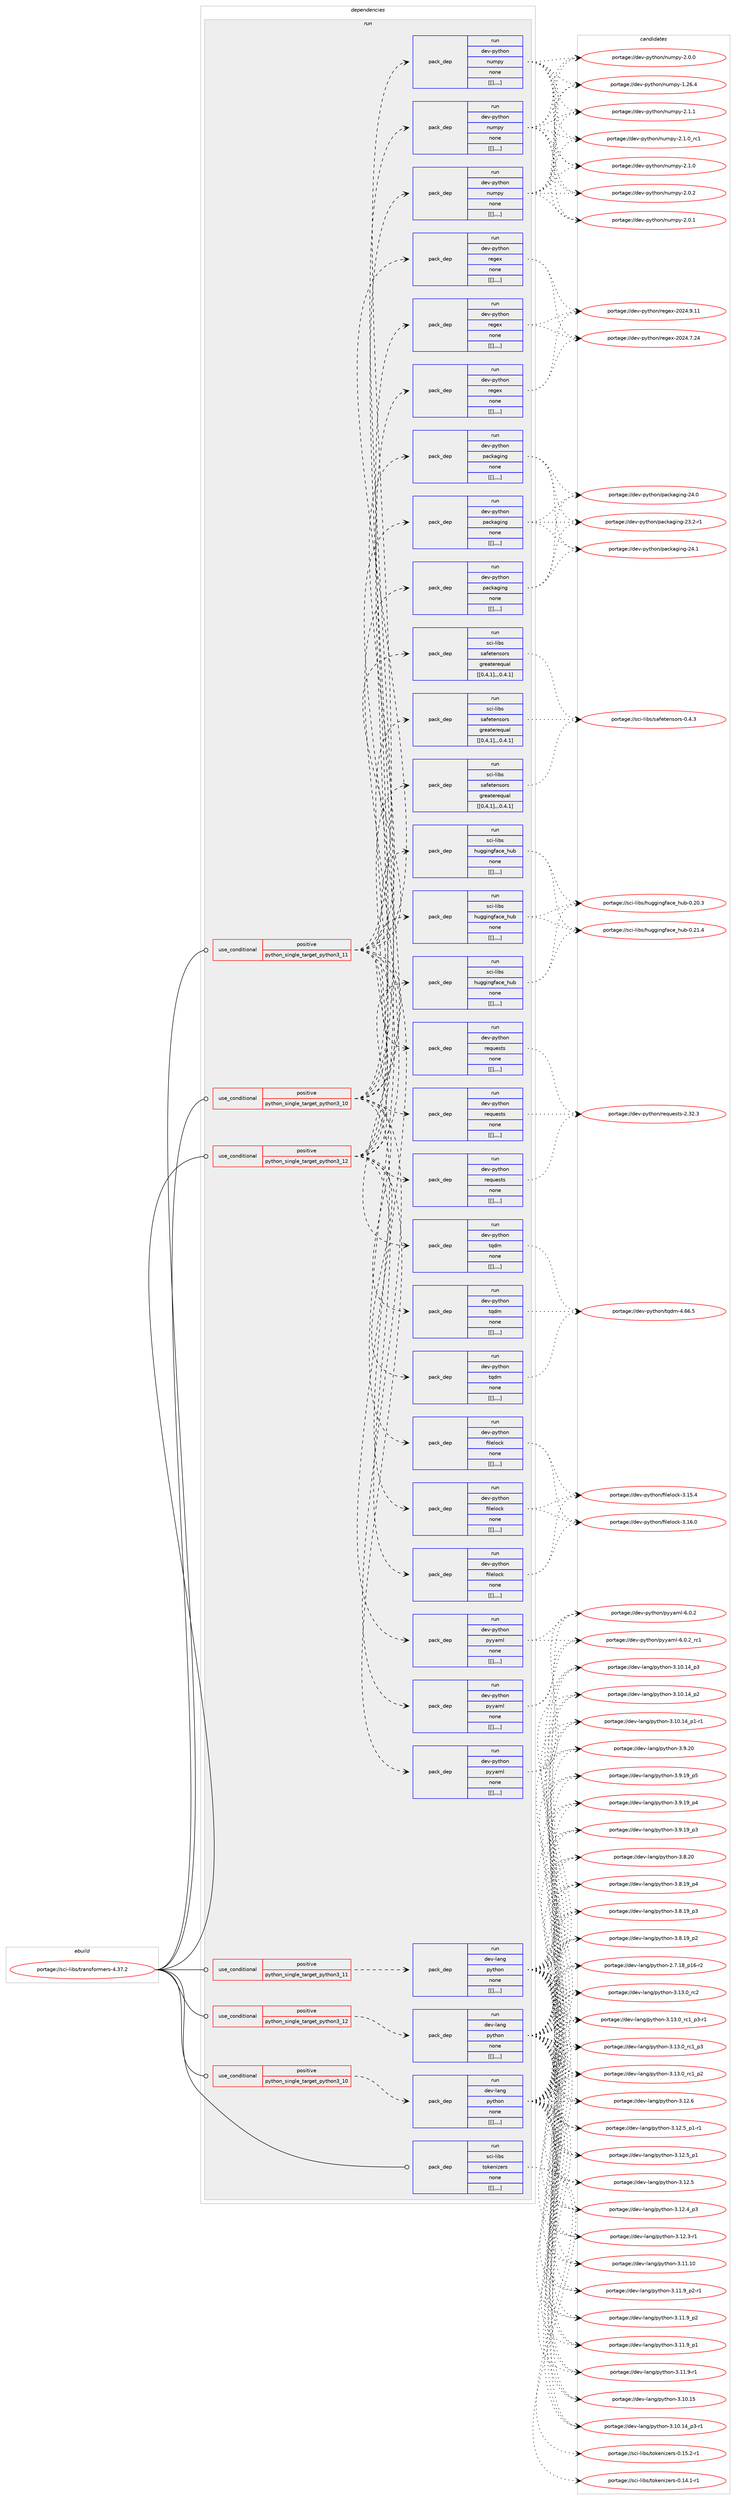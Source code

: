 digraph prolog {

# *************
# Graph options
# *************

newrank=true;
concentrate=true;
compound=true;
graph [rankdir=LR,fontname=Helvetica,fontsize=10,ranksep=1.5];#, ranksep=2.5, nodesep=0.2];
edge  [arrowhead=vee];
node  [fontname=Helvetica,fontsize=10];

# **********
# The ebuild
# **********

subgraph cluster_leftcol {
color=gray;
label=<<i>ebuild</i>>;
id [label="portage://sci-libs/transformers-4.37.2", color=red, width=4, href="../sci-libs/transformers-4.37.2.svg"];
}

# ****************
# The dependencies
# ****************

subgraph cluster_midcol {
color=gray;
label=<<i>dependencies</i>>;
subgraph cluster_compile {
fillcolor="#eeeeee";
style=filled;
label=<<i>compile</i>>;
}
subgraph cluster_compileandrun {
fillcolor="#eeeeee";
style=filled;
label=<<i>compile and run</i>>;
}
subgraph cluster_run {
fillcolor="#eeeeee";
style=filled;
label=<<i>run</i>>;
subgraph cond111551 {
dependency422163 [label=<<TABLE BORDER="0" CELLBORDER="1" CELLSPACING="0" CELLPADDING="4"><TR><TD ROWSPAN="3" CELLPADDING="10">use_conditional</TD></TR><TR><TD>positive</TD></TR><TR><TD>python_single_target_python3_10</TD></TR></TABLE>>, shape=none, color=red];
subgraph pack307604 {
dependency422164 [label=<<TABLE BORDER="0" CELLBORDER="1" CELLSPACING="0" CELLPADDING="4" WIDTH="220"><TR><TD ROWSPAN="6" CELLPADDING="30">pack_dep</TD></TR><TR><TD WIDTH="110">run</TD></TR><TR><TD>dev-lang</TD></TR><TR><TD>python</TD></TR><TR><TD>none</TD></TR><TR><TD>[[],,,,]</TD></TR></TABLE>>, shape=none, color=blue];
}
dependency422163:e -> dependency422164:w [weight=20,style="dashed",arrowhead="vee"];
}
id:e -> dependency422163:w [weight=20,style="solid",arrowhead="odot"];
subgraph cond111552 {
dependency422165 [label=<<TABLE BORDER="0" CELLBORDER="1" CELLSPACING="0" CELLPADDING="4"><TR><TD ROWSPAN="3" CELLPADDING="10">use_conditional</TD></TR><TR><TD>positive</TD></TR><TR><TD>python_single_target_python3_10</TD></TR></TABLE>>, shape=none, color=red];
subgraph pack307605 {
dependency422166 [label=<<TABLE BORDER="0" CELLBORDER="1" CELLSPACING="0" CELLPADDING="4" WIDTH="220"><TR><TD ROWSPAN="6" CELLPADDING="30">pack_dep</TD></TR><TR><TD WIDTH="110">run</TD></TR><TR><TD>dev-python</TD></TR><TR><TD>filelock</TD></TR><TR><TD>none</TD></TR><TR><TD>[[],,,,]</TD></TR></TABLE>>, shape=none, color=blue];
}
dependency422165:e -> dependency422166:w [weight=20,style="dashed",arrowhead="vee"];
subgraph pack307606 {
dependency422167 [label=<<TABLE BORDER="0" CELLBORDER="1" CELLSPACING="0" CELLPADDING="4" WIDTH="220"><TR><TD ROWSPAN="6" CELLPADDING="30">pack_dep</TD></TR><TR><TD WIDTH="110">run</TD></TR><TR><TD>dev-python</TD></TR><TR><TD>numpy</TD></TR><TR><TD>none</TD></TR><TR><TD>[[],,,,]</TD></TR></TABLE>>, shape=none, color=blue];
}
dependency422165:e -> dependency422167:w [weight=20,style="dashed",arrowhead="vee"];
subgraph pack307607 {
dependency422168 [label=<<TABLE BORDER="0" CELLBORDER="1" CELLSPACING="0" CELLPADDING="4" WIDTH="220"><TR><TD ROWSPAN="6" CELLPADDING="30">pack_dep</TD></TR><TR><TD WIDTH="110">run</TD></TR><TR><TD>dev-python</TD></TR><TR><TD>packaging</TD></TR><TR><TD>none</TD></TR><TR><TD>[[],,,,]</TD></TR></TABLE>>, shape=none, color=blue];
}
dependency422165:e -> dependency422168:w [weight=20,style="dashed",arrowhead="vee"];
subgraph pack307608 {
dependency422169 [label=<<TABLE BORDER="0" CELLBORDER="1" CELLSPACING="0" CELLPADDING="4" WIDTH="220"><TR><TD ROWSPAN="6" CELLPADDING="30">pack_dep</TD></TR><TR><TD WIDTH="110">run</TD></TR><TR><TD>dev-python</TD></TR><TR><TD>pyyaml</TD></TR><TR><TD>none</TD></TR><TR><TD>[[],,,,]</TD></TR></TABLE>>, shape=none, color=blue];
}
dependency422165:e -> dependency422169:w [weight=20,style="dashed",arrowhead="vee"];
subgraph pack307609 {
dependency422170 [label=<<TABLE BORDER="0" CELLBORDER="1" CELLSPACING="0" CELLPADDING="4" WIDTH="220"><TR><TD ROWSPAN="6" CELLPADDING="30">pack_dep</TD></TR><TR><TD WIDTH="110">run</TD></TR><TR><TD>dev-python</TD></TR><TR><TD>regex</TD></TR><TR><TD>none</TD></TR><TR><TD>[[],,,,]</TD></TR></TABLE>>, shape=none, color=blue];
}
dependency422165:e -> dependency422170:w [weight=20,style="dashed",arrowhead="vee"];
subgraph pack307610 {
dependency422171 [label=<<TABLE BORDER="0" CELLBORDER="1" CELLSPACING="0" CELLPADDING="4" WIDTH="220"><TR><TD ROWSPAN="6" CELLPADDING="30">pack_dep</TD></TR><TR><TD WIDTH="110">run</TD></TR><TR><TD>dev-python</TD></TR><TR><TD>requests</TD></TR><TR><TD>none</TD></TR><TR><TD>[[],,,,]</TD></TR></TABLE>>, shape=none, color=blue];
}
dependency422165:e -> dependency422171:w [weight=20,style="dashed",arrowhead="vee"];
subgraph pack307611 {
dependency422172 [label=<<TABLE BORDER="0" CELLBORDER="1" CELLSPACING="0" CELLPADDING="4" WIDTH="220"><TR><TD ROWSPAN="6" CELLPADDING="30">pack_dep</TD></TR><TR><TD WIDTH="110">run</TD></TR><TR><TD>dev-python</TD></TR><TR><TD>tqdm</TD></TR><TR><TD>none</TD></TR><TR><TD>[[],,,,]</TD></TR></TABLE>>, shape=none, color=blue];
}
dependency422165:e -> dependency422172:w [weight=20,style="dashed",arrowhead="vee"];
subgraph pack307612 {
dependency422173 [label=<<TABLE BORDER="0" CELLBORDER="1" CELLSPACING="0" CELLPADDING="4" WIDTH="220"><TR><TD ROWSPAN="6" CELLPADDING="30">pack_dep</TD></TR><TR><TD WIDTH="110">run</TD></TR><TR><TD>sci-libs</TD></TR><TR><TD>huggingface_hub</TD></TR><TR><TD>none</TD></TR><TR><TD>[[],,,,]</TD></TR></TABLE>>, shape=none, color=blue];
}
dependency422165:e -> dependency422173:w [weight=20,style="dashed",arrowhead="vee"];
subgraph pack307613 {
dependency422174 [label=<<TABLE BORDER="0" CELLBORDER="1" CELLSPACING="0" CELLPADDING="4" WIDTH="220"><TR><TD ROWSPAN="6" CELLPADDING="30">pack_dep</TD></TR><TR><TD WIDTH="110">run</TD></TR><TR><TD>sci-libs</TD></TR><TR><TD>safetensors</TD></TR><TR><TD>greaterequal</TD></TR><TR><TD>[[0,4,1],,,0.4.1]</TD></TR></TABLE>>, shape=none, color=blue];
}
dependency422165:e -> dependency422174:w [weight=20,style="dashed",arrowhead="vee"];
}
id:e -> dependency422165:w [weight=20,style="solid",arrowhead="odot"];
subgraph cond111553 {
dependency422175 [label=<<TABLE BORDER="0" CELLBORDER="1" CELLSPACING="0" CELLPADDING="4"><TR><TD ROWSPAN="3" CELLPADDING="10">use_conditional</TD></TR><TR><TD>positive</TD></TR><TR><TD>python_single_target_python3_11</TD></TR></TABLE>>, shape=none, color=red];
subgraph pack307614 {
dependency422176 [label=<<TABLE BORDER="0" CELLBORDER="1" CELLSPACING="0" CELLPADDING="4" WIDTH="220"><TR><TD ROWSPAN="6" CELLPADDING="30">pack_dep</TD></TR><TR><TD WIDTH="110">run</TD></TR><TR><TD>dev-lang</TD></TR><TR><TD>python</TD></TR><TR><TD>none</TD></TR><TR><TD>[[],,,,]</TD></TR></TABLE>>, shape=none, color=blue];
}
dependency422175:e -> dependency422176:w [weight=20,style="dashed",arrowhead="vee"];
}
id:e -> dependency422175:w [weight=20,style="solid",arrowhead="odot"];
subgraph cond111554 {
dependency422177 [label=<<TABLE BORDER="0" CELLBORDER="1" CELLSPACING="0" CELLPADDING="4"><TR><TD ROWSPAN="3" CELLPADDING="10">use_conditional</TD></TR><TR><TD>positive</TD></TR><TR><TD>python_single_target_python3_11</TD></TR></TABLE>>, shape=none, color=red];
subgraph pack307615 {
dependency422178 [label=<<TABLE BORDER="0" CELLBORDER="1" CELLSPACING="0" CELLPADDING="4" WIDTH="220"><TR><TD ROWSPAN="6" CELLPADDING="30">pack_dep</TD></TR><TR><TD WIDTH="110">run</TD></TR><TR><TD>dev-python</TD></TR><TR><TD>filelock</TD></TR><TR><TD>none</TD></TR><TR><TD>[[],,,,]</TD></TR></TABLE>>, shape=none, color=blue];
}
dependency422177:e -> dependency422178:w [weight=20,style="dashed",arrowhead="vee"];
subgraph pack307616 {
dependency422179 [label=<<TABLE BORDER="0" CELLBORDER="1" CELLSPACING="0" CELLPADDING="4" WIDTH="220"><TR><TD ROWSPAN="6" CELLPADDING="30">pack_dep</TD></TR><TR><TD WIDTH="110">run</TD></TR><TR><TD>dev-python</TD></TR><TR><TD>numpy</TD></TR><TR><TD>none</TD></TR><TR><TD>[[],,,,]</TD></TR></TABLE>>, shape=none, color=blue];
}
dependency422177:e -> dependency422179:w [weight=20,style="dashed",arrowhead="vee"];
subgraph pack307617 {
dependency422180 [label=<<TABLE BORDER="0" CELLBORDER="1" CELLSPACING="0" CELLPADDING="4" WIDTH="220"><TR><TD ROWSPAN="6" CELLPADDING="30">pack_dep</TD></TR><TR><TD WIDTH="110">run</TD></TR><TR><TD>dev-python</TD></TR><TR><TD>packaging</TD></TR><TR><TD>none</TD></TR><TR><TD>[[],,,,]</TD></TR></TABLE>>, shape=none, color=blue];
}
dependency422177:e -> dependency422180:w [weight=20,style="dashed",arrowhead="vee"];
subgraph pack307618 {
dependency422181 [label=<<TABLE BORDER="0" CELLBORDER="1" CELLSPACING="0" CELLPADDING="4" WIDTH="220"><TR><TD ROWSPAN="6" CELLPADDING="30">pack_dep</TD></TR><TR><TD WIDTH="110">run</TD></TR><TR><TD>dev-python</TD></TR><TR><TD>pyyaml</TD></TR><TR><TD>none</TD></TR><TR><TD>[[],,,,]</TD></TR></TABLE>>, shape=none, color=blue];
}
dependency422177:e -> dependency422181:w [weight=20,style="dashed",arrowhead="vee"];
subgraph pack307619 {
dependency422182 [label=<<TABLE BORDER="0" CELLBORDER="1" CELLSPACING="0" CELLPADDING="4" WIDTH="220"><TR><TD ROWSPAN="6" CELLPADDING="30">pack_dep</TD></TR><TR><TD WIDTH="110">run</TD></TR><TR><TD>dev-python</TD></TR><TR><TD>regex</TD></TR><TR><TD>none</TD></TR><TR><TD>[[],,,,]</TD></TR></TABLE>>, shape=none, color=blue];
}
dependency422177:e -> dependency422182:w [weight=20,style="dashed",arrowhead="vee"];
subgraph pack307620 {
dependency422183 [label=<<TABLE BORDER="0" CELLBORDER="1" CELLSPACING="0" CELLPADDING="4" WIDTH="220"><TR><TD ROWSPAN="6" CELLPADDING="30">pack_dep</TD></TR><TR><TD WIDTH="110">run</TD></TR><TR><TD>dev-python</TD></TR><TR><TD>requests</TD></TR><TR><TD>none</TD></TR><TR><TD>[[],,,,]</TD></TR></TABLE>>, shape=none, color=blue];
}
dependency422177:e -> dependency422183:w [weight=20,style="dashed",arrowhead="vee"];
subgraph pack307621 {
dependency422184 [label=<<TABLE BORDER="0" CELLBORDER="1" CELLSPACING="0" CELLPADDING="4" WIDTH="220"><TR><TD ROWSPAN="6" CELLPADDING="30">pack_dep</TD></TR><TR><TD WIDTH="110">run</TD></TR><TR><TD>dev-python</TD></TR><TR><TD>tqdm</TD></TR><TR><TD>none</TD></TR><TR><TD>[[],,,,]</TD></TR></TABLE>>, shape=none, color=blue];
}
dependency422177:e -> dependency422184:w [weight=20,style="dashed",arrowhead="vee"];
subgraph pack307622 {
dependency422185 [label=<<TABLE BORDER="0" CELLBORDER="1" CELLSPACING="0" CELLPADDING="4" WIDTH="220"><TR><TD ROWSPAN="6" CELLPADDING="30">pack_dep</TD></TR><TR><TD WIDTH="110">run</TD></TR><TR><TD>sci-libs</TD></TR><TR><TD>huggingface_hub</TD></TR><TR><TD>none</TD></TR><TR><TD>[[],,,,]</TD></TR></TABLE>>, shape=none, color=blue];
}
dependency422177:e -> dependency422185:w [weight=20,style="dashed",arrowhead="vee"];
subgraph pack307623 {
dependency422186 [label=<<TABLE BORDER="0" CELLBORDER="1" CELLSPACING="0" CELLPADDING="4" WIDTH="220"><TR><TD ROWSPAN="6" CELLPADDING="30">pack_dep</TD></TR><TR><TD WIDTH="110">run</TD></TR><TR><TD>sci-libs</TD></TR><TR><TD>safetensors</TD></TR><TR><TD>greaterequal</TD></TR><TR><TD>[[0,4,1],,,0.4.1]</TD></TR></TABLE>>, shape=none, color=blue];
}
dependency422177:e -> dependency422186:w [weight=20,style="dashed",arrowhead="vee"];
}
id:e -> dependency422177:w [weight=20,style="solid",arrowhead="odot"];
subgraph cond111555 {
dependency422187 [label=<<TABLE BORDER="0" CELLBORDER="1" CELLSPACING="0" CELLPADDING="4"><TR><TD ROWSPAN="3" CELLPADDING="10">use_conditional</TD></TR><TR><TD>positive</TD></TR><TR><TD>python_single_target_python3_12</TD></TR></TABLE>>, shape=none, color=red];
subgraph pack307624 {
dependency422188 [label=<<TABLE BORDER="0" CELLBORDER="1" CELLSPACING="0" CELLPADDING="4" WIDTH="220"><TR><TD ROWSPAN="6" CELLPADDING="30">pack_dep</TD></TR><TR><TD WIDTH="110">run</TD></TR><TR><TD>dev-lang</TD></TR><TR><TD>python</TD></TR><TR><TD>none</TD></TR><TR><TD>[[],,,,]</TD></TR></TABLE>>, shape=none, color=blue];
}
dependency422187:e -> dependency422188:w [weight=20,style="dashed",arrowhead="vee"];
}
id:e -> dependency422187:w [weight=20,style="solid",arrowhead="odot"];
subgraph cond111556 {
dependency422189 [label=<<TABLE BORDER="0" CELLBORDER="1" CELLSPACING="0" CELLPADDING="4"><TR><TD ROWSPAN="3" CELLPADDING="10">use_conditional</TD></TR><TR><TD>positive</TD></TR><TR><TD>python_single_target_python3_12</TD></TR></TABLE>>, shape=none, color=red];
subgraph pack307625 {
dependency422190 [label=<<TABLE BORDER="0" CELLBORDER="1" CELLSPACING="0" CELLPADDING="4" WIDTH="220"><TR><TD ROWSPAN="6" CELLPADDING="30">pack_dep</TD></TR><TR><TD WIDTH="110">run</TD></TR><TR><TD>dev-python</TD></TR><TR><TD>filelock</TD></TR><TR><TD>none</TD></TR><TR><TD>[[],,,,]</TD></TR></TABLE>>, shape=none, color=blue];
}
dependency422189:e -> dependency422190:w [weight=20,style="dashed",arrowhead="vee"];
subgraph pack307626 {
dependency422191 [label=<<TABLE BORDER="0" CELLBORDER="1" CELLSPACING="0" CELLPADDING="4" WIDTH="220"><TR><TD ROWSPAN="6" CELLPADDING="30">pack_dep</TD></TR><TR><TD WIDTH="110">run</TD></TR><TR><TD>dev-python</TD></TR><TR><TD>numpy</TD></TR><TR><TD>none</TD></TR><TR><TD>[[],,,,]</TD></TR></TABLE>>, shape=none, color=blue];
}
dependency422189:e -> dependency422191:w [weight=20,style="dashed",arrowhead="vee"];
subgraph pack307627 {
dependency422192 [label=<<TABLE BORDER="0" CELLBORDER="1" CELLSPACING="0" CELLPADDING="4" WIDTH="220"><TR><TD ROWSPAN="6" CELLPADDING="30">pack_dep</TD></TR><TR><TD WIDTH="110">run</TD></TR><TR><TD>dev-python</TD></TR><TR><TD>packaging</TD></TR><TR><TD>none</TD></TR><TR><TD>[[],,,,]</TD></TR></TABLE>>, shape=none, color=blue];
}
dependency422189:e -> dependency422192:w [weight=20,style="dashed",arrowhead="vee"];
subgraph pack307628 {
dependency422193 [label=<<TABLE BORDER="0" CELLBORDER="1" CELLSPACING="0" CELLPADDING="4" WIDTH="220"><TR><TD ROWSPAN="6" CELLPADDING="30">pack_dep</TD></TR><TR><TD WIDTH="110">run</TD></TR><TR><TD>dev-python</TD></TR><TR><TD>pyyaml</TD></TR><TR><TD>none</TD></TR><TR><TD>[[],,,,]</TD></TR></TABLE>>, shape=none, color=blue];
}
dependency422189:e -> dependency422193:w [weight=20,style="dashed",arrowhead="vee"];
subgraph pack307629 {
dependency422194 [label=<<TABLE BORDER="0" CELLBORDER="1" CELLSPACING="0" CELLPADDING="4" WIDTH="220"><TR><TD ROWSPAN="6" CELLPADDING="30">pack_dep</TD></TR><TR><TD WIDTH="110">run</TD></TR><TR><TD>dev-python</TD></TR><TR><TD>regex</TD></TR><TR><TD>none</TD></TR><TR><TD>[[],,,,]</TD></TR></TABLE>>, shape=none, color=blue];
}
dependency422189:e -> dependency422194:w [weight=20,style="dashed",arrowhead="vee"];
subgraph pack307630 {
dependency422195 [label=<<TABLE BORDER="0" CELLBORDER="1" CELLSPACING="0" CELLPADDING="4" WIDTH="220"><TR><TD ROWSPAN="6" CELLPADDING="30">pack_dep</TD></TR><TR><TD WIDTH="110">run</TD></TR><TR><TD>dev-python</TD></TR><TR><TD>requests</TD></TR><TR><TD>none</TD></TR><TR><TD>[[],,,,]</TD></TR></TABLE>>, shape=none, color=blue];
}
dependency422189:e -> dependency422195:w [weight=20,style="dashed",arrowhead="vee"];
subgraph pack307631 {
dependency422196 [label=<<TABLE BORDER="0" CELLBORDER="1" CELLSPACING="0" CELLPADDING="4" WIDTH="220"><TR><TD ROWSPAN="6" CELLPADDING="30">pack_dep</TD></TR><TR><TD WIDTH="110">run</TD></TR><TR><TD>dev-python</TD></TR><TR><TD>tqdm</TD></TR><TR><TD>none</TD></TR><TR><TD>[[],,,,]</TD></TR></TABLE>>, shape=none, color=blue];
}
dependency422189:e -> dependency422196:w [weight=20,style="dashed",arrowhead="vee"];
subgraph pack307632 {
dependency422197 [label=<<TABLE BORDER="0" CELLBORDER="1" CELLSPACING="0" CELLPADDING="4" WIDTH="220"><TR><TD ROWSPAN="6" CELLPADDING="30">pack_dep</TD></TR><TR><TD WIDTH="110">run</TD></TR><TR><TD>sci-libs</TD></TR><TR><TD>huggingface_hub</TD></TR><TR><TD>none</TD></TR><TR><TD>[[],,,,]</TD></TR></TABLE>>, shape=none, color=blue];
}
dependency422189:e -> dependency422197:w [weight=20,style="dashed",arrowhead="vee"];
subgraph pack307633 {
dependency422198 [label=<<TABLE BORDER="0" CELLBORDER="1" CELLSPACING="0" CELLPADDING="4" WIDTH="220"><TR><TD ROWSPAN="6" CELLPADDING="30">pack_dep</TD></TR><TR><TD WIDTH="110">run</TD></TR><TR><TD>sci-libs</TD></TR><TR><TD>safetensors</TD></TR><TR><TD>greaterequal</TD></TR><TR><TD>[[0,4,1],,,0.4.1]</TD></TR></TABLE>>, shape=none, color=blue];
}
dependency422189:e -> dependency422198:w [weight=20,style="dashed",arrowhead="vee"];
}
id:e -> dependency422189:w [weight=20,style="solid",arrowhead="odot"];
subgraph pack307634 {
dependency422199 [label=<<TABLE BORDER="0" CELLBORDER="1" CELLSPACING="0" CELLPADDING="4" WIDTH="220"><TR><TD ROWSPAN="6" CELLPADDING="30">pack_dep</TD></TR><TR><TD WIDTH="110">run</TD></TR><TR><TD>sci-libs</TD></TR><TR><TD>tokenizers</TD></TR><TR><TD>none</TD></TR><TR><TD>[[],,,,]</TD></TR></TABLE>>, shape=none, color=blue];
}
id:e -> dependency422199:w [weight=20,style="solid",arrowhead="odot"];
}
}

# **************
# The candidates
# **************

subgraph cluster_choices {
rank=same;
color=gray;
label=<<i>candidates</i>>;

subgraph choice307604 {
color=black;
nodesep=1;
choice10010111845108971101034711212111610411111045514649514648951149950 [label="portage://dev-lang/python-3.13.0_rc2", color=red, width=4,href="../dev-lang/python-3.13.0_rc2.svg"];
choice1001011184510897110103471121211161041111104551464951464895114994995112514511449 [label="portage://dev-lang/python-3.13.0_rc1_p3-r1", color=red, width=4,href="../dev-lang/python-3.13.0_rc1_p3-r1.svg"];
choice100101118451089711010347112121116104111110455146495146489511499499511251 [label="portage://dev-lang/python-3.13.0_rc1_p3", color=red, width=4,href="../dev-lang/python-3.13.0_rc1_p3.svg"];
choice100101118451089711010347112121116104111110455146495146489511499499511250 [label="portage://dev-lang/python-3.13.0_rc1_p2", color=red, width=4,href="../dev-lang/python-3.13.0_rc1_p2.svg"];
choice10010111845108971101034711212111610411111045514649504654 [label="portage://dev-lang/python-3.12.6", color=red, width=4,href="../dev-lang/python-3.12.6.svg"];
choice1001011184510897110103471121211161041111104551464950465395112494511449 [label="portage://dev-lang/python-3.12.5_p1-r1", color=red, width=4,href="../dev-lang/python-3.12.5_p1-r1.svg"];
choice100101118451089711010347112121116104111110455146495046539511249 [label="portage://dev-lang/python-3.12.5_p1", color=red, width=4,href="../dev-lang/python-3.12.5_p1.svg"];
choice10010111845108971101034711212111610411111045514649504653 [label="portage://dev-lang/python-3.12.5", color=red, width=4,href="../dev-lang/python-3.12.5.svg"];
choice100101118451089711010347112121116104111110455146495046529511251 [label="portage://dev-lang/python-3.12.4_p3", color=red, width=4,href="../dev-lang/python-3.12.4_p3.svg"];
choice100101118451089711010347112121116104111110455146495046514511449 [label="portage://dev-lang/python-3.12.3-r1", color=red, width=4,href="../dev-lang/python-3.12.3-r1.svg"];
choice1001011184510897110103471121211161041111104551464949464948 [label="portage://dev-lang/python-3.11.10", color=red, width=4,href="../dev-lang/python-3.11.10.svg"];
choice1001011184510897110103471121211161041111104551464949465795112504511449 [label="portage://dev-lang/python-3.11.9_p2-r1", color=red, width=4,href="../dev-lang/python-3.11.9_p2-r1.svg"];
choice100101118451089711010347112121116104111110455146494946579511250 [label="portage://dev-lang/python-3.11.9_p2", color=red, width=4,href="../dev-lang/python-3.11.9_p2.svg"];
choice100101118451089711010347112121116104111110455146494946579511249 [label="portage://dev-lang/python-3.11.9_p1", color=red, width=4,href="../dev-lang/python-3.11.9_p1.svg"];
choice100101118451089711010347112121116104111110455146494946574511449 [label="portage://dev-lang/python-3.11.9-r1", color=red, width=4,href="../dev-lang/python-3.11.9-r1.svg"];
choice1001011184510897110103471121211161041111104551464948464953 [label="portage://dev-lang/python-3.10.15", color=red, width=4,href="../dev-lang/python-3.10.15.svg"];
choice100101118451089711010347112121116104111110455146494846495295112514511449 [label="portage://dev-lang/python-3.10.14_p3-r1", color=red, width=4,href="../dev-lang/python-3.10.14_p3-r1.svg"];
choice10010111845108971101034711212111610411111045514649484649529511251 [label="portage://dev-lang/python-3.10.14_p3", color=red, width=4,href="../dev-lang/python-3.10.14_p3.svg"];
choice10010111845108971101034711212111610411111045514649484649529511250 [label="portage://dev-lang/python-3.10.14_p2", color=red, width=4,href="../dev-lang/python-3.10.14_p2.svg"];
choice100101118451089711010347112121116104111110455146494846495295112494511449 [label="portage://dev-lang/python-3.10.14_p1-r1", color=red, width=4,href="../dev-lang/python-3.10.14_p1-r1.svg"];
choice10010111845108971101034711212111610411111045514657465048 [label="portage://dev-lang/python-3.9.20", color=red, width=4,href="../dev-lang/python-3.9.20.svg"];
choice100101118451089711010347112121116104111110455146574649579511253 [label="portage://dev-lang/python-3.9.19_p5", color=red, width=4,href="../dev-lang/python-3.9.19_p5.svg"];
choice100101118451089711010347112121116104111110455146574649579511252 [label="portage://dev-lang/python-3.9.19_p4", color=red, width=4,href="../dev-lang/python-3.9.19_p4.svg"];
choice100101118451089711010347112121116104111110455146574649579511251 [label="portage://dev-lang/python-3.9.19_p3", color=red, width=4,href="../dev-lang/python-3.9.19_p3.svg"];
choice10010111845108971101034711212111610411111045514656465048 [label="portage://dev-lang/python-3.8.20", color=red, width=4,href="../dev-lang/python-3.8.20.svg"];
choice100101118451089711010347112121116104111110455146564649579511252 [label="portage://dev-lang/python-3.8.19_p4", color=red, width=4,href="../dev-lang/python-3.8.19_p4.svg"];
choice100101118451089711010347112121116104111110455146564649579511251 [label="portage://dev-lang/python-3.8.19_p3", color=red, width=4,href="../dev-lang/python-3.8.19_p3.svg"];
choice100101118451089711010347112121116104111110455146564649579511250 [label="portage://dev-lang/python-3.8.19_p2", color=red, width=4,href="../dev-lang/python-3.8.19_p2.svg"];
choice100101118451089711010347112121116104111110455046554649569511249544511450 [label="portage://dev-lang/python-2.7.18_p16-r2", color=red, width=4,href="../dev-lang/python-2.7.18_p16-r2.svg"];
dependency422164:e -> choice10010111845108971101034711212111610411111045514649514648951149950:w [style=dotted,weight="100"];
dependency422164:e -> choice1001011184510897110103471121211161041111104551464951464895114994995112514511449:w [style=dotted,weight="100"];
dependency422164:e -> choice100101118451089711010347112121116104111110455146495146489511499499511251:w [style=dotted,weight="100"];
dependency422164:e -> choice100101118451089711010347112121116104111110455146495146489511499499511250:w [style=dotted,weight="100"];
dependency422164:e -> choice10010111845108971101034711212111610411111045514649504654:w [style=dotted,weight="100"];
dependency422164:e -> choice1001011184510897110103471121211161041111104551464950465395112494511449:w [style=dotted,weight="100"];
dependency422164:e -> choice100101118451089711010347112121116104111110455146495046539511249:w [style=dotted,weight="100"];
dependency422164:e -> choice10010111845108971101034711212111610411111045514649504653:w [style=dotted,weight="100"];
dependency422164:e -> choice100101118451089711010347112121116104111110455146495046529511251:w [style=dotted,weight="100"];
dependency422164:e -> choice100101118451089711010347112121116104111110455146495046514511449:w [style=dotted,weight="100"];
dependency422164:e -> choice1001011184510897110103471121211161041111104551464949464948:w [style=dotted,weight="100"];
dependency422164:e -> choice1001011184510897110103471121211161041111104551464949465795112504511449:w [style=dotted,weight="100"];
dependency422164:e -> choice100101118451089711010347112121116104111110455146494946579511250:w [style=dotted,weight="100"];
dependency422164:e -> choice100101118451089711010347112121116104111110455146494946579511249:w [style=dotted,weight="100"];
dependency422164:e -> choice100101118451089711010347112121116104111110455146494946574511449:w [style=dotted,weight="100"];
dependency422164:e -> choice1001011184510897110103471121211161041111104551464948464953:w [style=dotted,weight="100"];
dependency422164:e -> choice100101118451089711010347112121116104111110455146494846495295112514511449:w [style=dotted,weight="100"];
dependency422164:e -> choice10010111845108971101034711212111610411111045514649484649529511251:w [style=dotted,weight="100"];
dependency422164:e -> choice10010111845108971101034711212111610411111045514649484649529511250:w [style=dotted,weight="100"];
dependency422164:e -> choice100101118451089711010347112121116104111110455146494846495295112494511449:w [style=dotted,weight="100"];
dependency422164:e -> choice10010111845108971101034711212111610411111045514657465048:w [style=dotted,weight="100"];
dependency422164:e -> choice100101118451089711010347112121116104111110455146574649579511253:w [style=dotted,weight="100"];
dependency422164:e -> choice100101118451089711010347112121116104111110455146574649579511252:w [style=dotted,weight="100"];
dependency422164:e -> choice100101118451089711010347112121116104111110455146574649579511251:w [style=dotted,weight="100"];
dependency422164:e -> choice10010111845108971101034711212111610411111045514656465048:w [style=dotted,weight="100"];
dependency422164:e -> choice100101118451089711010347112121116104111110455146564649579511252:w [style=dotted,weight="100"];
dependency422164:e -> choice100101118451089711010347112121116104111110455146564649579511251:w [style=dotted,weight="100"];
dependency422164:e -> choice100101118451089711010347112121116104111110455146564649579511250:w [style=dotted,weight="100"];
dependency422164:e -> choice100101118451089711010347112121116104111110455046554649569511249544511450:w [style=dotted,weight="100"];
}
subgraph choice307605 {
color=black;
nodesep=1;
choice10010111845112121116104111110471021051081011081119910745514649544648 [label="portage://dev-python/filelock-3.16.0", color=red, width=4,href="../dev-python/filelock-3.16.0.svg"];
choice10010111845112121116104111110471021051081011081119910745514649534652 [label="portage://dev-python/filelock-3.15.4", color=red, width=4,href="../dev-python/filelock-3.15.4.svg"];
dependency422166:e -> choice10010111845112121116104111110471021051081011081119910745514649544648:w [style=dotted,weight="100"];
dependency422166:e -> choice10010111845112121116104111110471021051081011081119910745514649534652:w [style=dotted,weight="100"];
}
subgraph choice307606 {
color=black;
nodesep=1;
choice1001011184511212111610411111047110117109112121455046494649 [label="portage://dev-python/numpy-2.1.1", color=red, width=4,href="../dev-python/numpy-2.1.1.svg"];
choice1001011184511212111610411111047110117109112121455046494648951149949 [label="portage://dev-python/numpy-2.1.0_rc1", color=red, width=4,href="../dev-python/numpy-2.1.0_rc1.svg"];
choice1001011184511212111610411111047110117109112121455046494648 [label="portage://dev-python/numpy-2.1.0", color=red, width=4,href="../dev-python/numpy-2.1.0.svg"];
choice1001011184511212111610411111047110117109112121455046484650 [label="portage://dev-python/numpy-2.0.2", color=red, width=4,href="../dev-python/numpy-2.0.2.svg"];
choice1001011184511212111610411111047110117109112121455046484649 [label="portage://dev-python/numpy-2.0.1", color=red, width=4,href="../dev-python/numpy-2.0.1.svg"];
choice1001011184511212111610411111047110117109112121455046484648 [label="portage://dev-python/numpy-2.0.0", color=red, width=4,href="../dev-python/numpy-2.0.0.svg"];
choice100101118451121211161041111104711011710911212145494650544652 [label="portage://dev-python/numpy-1.26.4", color=red, width=4,href="../dev-python/numpy-1.26.4.svg"];
dependency422167:e -> choice1001011184511212111610411111047110117109112121455046494649:w [style=dotted,weight="100"];
dependency422167:e -> choice1001011184511212111610411111047110117109112121455046494648951149949:w [style=dotted,weight="100"];
dependency422167:e -> choice1001011184511212111610411111047110117109112121455046494648:w [style=dotted,weight="100"];
dependency422167:e -> choice1001011184511212111610411111047110117109112121455046484650:w [style=dotted,weight="100"];
dependency422167:e -> choice1001011184511212111610411111047110117109112121455046484649:w [style=dotted,weight="100"];
dependency422167:e -> choice1001011184511212111610411111047110117109112121455046484648:w [style=dotted,weight="100"];
dependency422167:e -> choice100101118451121211161041111104711011710911212145494650544652:w [style=dotted,weight="100"];
}
subgraph choice307607 {
color=black;
nodesep=1;
choice10010111845112121116104111110471129799107971031051101034550524649 [label="portage://dev-python/packaging-24.1", color=red, width=4,href="../dev-python/packaging-24.1.svg"];
choice10010111845112121116104111110471129799107971031051101034550524648 [label="portage://dev-python/packaging-24.0", color=red, width=4,href="../dev-python/packaging-24.0.svg"];
choice100101118451121211161041111104711297991079710310511010345505146504511449 [label="portage://dev-python/packaging-23.2-r1", color=red, width=4,href="../dev-python/packaging-23.2-r1.svg"];
dependency422168:e -> choice10010111845112121116104111110471129799107971031051101034550524649:w [style=dotted,weight="100"];
dependency422168:e -> choice10010111845112121116104111110471129799107971031051101034550524648:w [style=dotted,weight="100"];
dependency422168:e -> choice100101118451121211161041111104711297991079710310511010345505146504511449:w [style=dotted,weight="100"];
}
subgraph choice307608 {
color=black;
nodesep=1;
choice100101118451121211161041111104711212112197109108455446484650951149949 [label="portage://dev-python/pyyaml-6.0.2_rc1", color=red, width=4,href="../dev-python/pyyaml-6.0.2_rc1.svg"];
choice100101118451121211161041111104711212112197109108455446484650 [label="portage://dev-python/pyyaml-6.0.2", color=red, width=4,href="../dev-python/pyyaml-6.0.2.svg"];
dependency422169:e -> choice100101118451121211161041111104711212112197109108455446484650951149949:w [style=dotted,weight="100"];
dependency422169:e -> choice100101118451121211161041111104711212112197109108455446484650:w [style=dotted,weight="100"];
}
subgraph choice307609 {
color=black;
nodesep=1;
choice100101118451121211161041111104711410110310112045504850524657464949 [label="portage://dev-python/regex-2024.9.11", color=red, width=4,href="../dev-python/regex-2024.9.11.svg"];
choice100101118451121211161041111104711410110310112045504850524655465052 [label="portage://dev-python/regex-2024.7.24", color=red, width=4,href="../dev-python/regex-2024.7.24.svg"];
dependency422170:e -> choice100101118451121211161041111104711410110310112045504850524657464949:w [style=dotted,weight="100"];
dependency422170:e -> choice100101118451121211161041111104711410110310112045504850524655465052:w [style=dotted,weight="100"];
}
subgraph choice307610 {
color=black;
nodesep=1;
choice100101118451121211161041111104711410111311710111511611545504651504651 [label="portage://dev-python/requests-2.32.3", color=red, width=4,href="../dev-python/requests-2.32.3.svg"];
dependency422171:e -> choice100101118451121211161041111104711410111311710111511611545504651504651:w [style=dotted,weight="100"];
}
subgraph choice307611 {
color=black;
nodesep=1;
choice100101118451121211161041111104711611310010945524654544653 [label="portage://dev-python/tqdm-4.66.5", color=red, width=4,href="../dev-python/tqdm-4.66.5.svg"];
dependency422172:e -> choice100101118451121211161041111104711611310010945524654544653:w [style=dotted,weight="100"];
}
subgraph choice307612 {
color=black;
nodesep=1;
choice115991054510810598115471041171031031051101031029799101951041179845484650494652 [label="portage://sci-libs/huggingface_hub-0.21.4", color=red, width=4,href="../sci-libs/huggingface_hub-0.21.4.svg"];
choice115991054510810598115471041171031031051101031029799101951041179845484650484651 [label="portage://sci-libs/huggingface_hub-0.20.3", color=red, width=4,href="../sci-libs/huggingface_hub-0.20.3.svg"];
dependency422173:e -> choice115991054510810598115471041171031031051101031029799101951041179845484650494652:w [style=dotted,weight="100"];
dependency422173:e -> choice115991054510810598115471041171031031051101031029799101951041179845484650484651:w [style=dotted,weight="100"];
}
subgraph choice307613 {
color=black;
nodesep=1;
choice1159910545108105981154711597102101116101110115111114115454846524651 [label="portage://sci-libs/safetensors-0.4.3", color=red, width=4,href="../sci-libs/safetensors-0.4.3.svg"];
dependency422174:e -> choice1159910545108105981154711597102101116101110115111114115454846524651:w [style=dotted,weight="100"];
}
subgraph choice307614 {
color=black;
nodesep=1;
choice10010111845108971101034711212111610411111045514649514648951149950 [label="portage://dev-lang/python-3.13.0_rc2", color=red, width=4,href="../dev-lang/python-3.13.0_rc2.svg"];
choice1001011184510897110103471121211161041111104551464951464895114994995112514511449 [label="portage://dev-lang/python-3.13.0_rc1_p3-r1", color=red, width=4,href="../dev-lang/python-3.13.0_rc1_p3-r1.svg"];
choice100101118451089711010347112121116104111110455146495146489511499499511251 [label="portage://dev-lang/python-3.13.0_rc1_p3", color=red, width=4,href="../dev-lang/python-3.13.0_rc1_p3.svg"];
choice100101118451089711010347112121116104111110455146495146489511499499511250 [label="portage://dev-lang/python-3.13.0_rc1_p2", color=red, width=4,href="../dev-lang/python-3.13.0_rc1_p2.svg"];
choice10010111845108971101034711212111610411111045514649504654 [label="portage://dev-lang/python-3.12.6", color=red, width=4,href="../dev-lang/python-3.12.6.svg"];
choice1001011184510897110103471121211161041111104551464950465395112494511449 [label="portage://dev-lang/python-3.12.5_p1-r1", color=red, width=4,href="../dev-lang/python-3.12.5_p1-r1.svg"];
choice100101118451089711010347112121116104111110455146495046539511249 [label="portage://dev-lang/python-3.12.5_p1", color=red, width=4,href="../dev-lang/python-3.12.5_p1.svg"];
choice10010111845108971101034711212111610411111045514649504653 [label="portage://dev-lang/python-3.12.5", color=red, width=4,href="../dev-lang/python-3.12.5.svg"];
choice100101118451089711010347112121116104111110455146495046529511251 [label="portage://dev-lang/python-3.12.4_p3", color=red, width=4,href="../dev-lang/python-3.12.4_p3.svg"];
choice100101118451089711010347112121116104111110455146495046514511449 [label="portage://dev-lang/python-3.12.3-r1", color=red, width=4,href="../dev-lang/python-3.12.3-r1.svg"];
choice1001011184510897110103471121211161041111104551464949464948 [label="portage://dev-lang/python-3.11.10", color=red, width=4,href="../dev-lang/python-3.11.10.svg"];
choice1001011184510897110103471121211161041111104551464949465795112504511449 [label="portage://dev-lang/python-3.11.9_p2-r1", color=red, width=4,href="../dev-lang/python-3.11.9_p2-r1.svg"];
choice100101118451089711010347112121116104111110455146494946579511250 [label="portage://dev-lang/python-3.11.9_p2", color=red, width=4,href="../dev-lang/python-3.11.9_p2.svg"];
choice100101118451089711010347112121116104111110455146494946579511249 [label="portage://dev-lang/python-3.11.9_p1", color=red, width=4,href="../dev-lang/python-3.11.9_p1.svg"];
choice100101118451089711010347112121116104111110455146494946574511449 [label="portage://dev-lang/python-3.11.9-r1", color=red, width=4,href="../dev-lang/python-3.11.9-r1.svg"];
choice1001011184510897110103471121211161041111104551464948464953 [label="portage://dev-lang/python-3.10.15", color=red, width=4,href="../dev-lang/python-3.10.15.svg"];
choice100101118451089711010347112121116104111110455146494846495295112514511449 [label="portage://dev-lang/python-3.10.14_p3-r1", color=red, width=4,href="../dev-lang/python-3.10.14_p3-r1.svg"];
choice10010111845108971101034711212111610411111045514649484649529511251 [label="portage://dev-lang/python-3.10.14_p3", color=red, width=4,href="../dev-lang/python-3.10.14_p3.svg"];
choice10010111845108971101034711212111610411111045514649484649529511250 [label="portage://dev-lang/python-3.10.14_p2", color=red, width=4,href="../dev-lang/python-3.10.14_p2.svg"];
choice100101118451089711010347112121116104111110455146494846495295112494511449 [label="portage://dev-lang/python-3.10.14_p1-r1", color=red, width=4,href="../dev-lang/python-3.10.14_p1-r1.svg"];
choice10010111845108971101034711212111610411111045514657465048 [label="portage://dev-lang/python-3.9.20", color=red, width=4,href="../dev-lang/python-3.9.20.svg"];
choice100101118451089711010347112121116104111110455146574649579511253 [label="portage://dev-lang/python-3.9.19_p5", color=red, width=4,href="../dev-lang/python-3.9.19_p5.svg"];
choice100101118451089711010347112121116104111110455146574649579511252 [label="portage://dev-lang/python-3.9.19_p4", color=red, width=4,href="../dev-lang/python-3.9.19_p4.svg"];
choice100101118451089711010347112121116104111110455146574649579511251 [label="portage://dev-lang/python-3.9.19_p3", color=red, width=4,href="../dev-lang/python-3.9.19_p3.svg"];
choice10010111845108971101034711212111610411111045514656465048 [label="portage://dev-lang/python-3.8.20", color=red, width=4,href="../dev-lang/python-3.8.20.svg"];
choice100101118451089711010347112121116104111110455146564649579511252 [label="portage://dev-lang/python-3.8.19_p4", color=red, width=4,href="../dev-lang/python-3.8.19_p4.svg"];
choice100101118451089711010347112121116104111110455146564649579511251 [label="portage://dev-lang/python-3.8.19_p3", color=red, width=4,href="../dev-lang/python-3.8.19_p3.svg"];
choice100101118451089711010347112121116104111110455146564649579511250 [label="portage://dev-lang/python-3.8.19_p2", color=red, width=4,href="../dev-lang/python-3.8.19_p2.svg"];
choice100101118451089711010347112121116104111110455046554649569511249544511450 [label="portage://dev-lang/python-2.7.18_p16-r2", color=red, width=4,href="../dev-lang/python-2.7.18_p16-r2.svg"];
dependency422176:e -> choice10010111845108971101034711212111610411111045514649514648951149950:w [style=dotted,weight="100"];
dependency422176:e -> choice1001011184510897110103471121211161041111104551464951464895114994995112514511449:w [style=dotted,weight="100"];
dependency422176:e -> choice100101118451089711010347112121116104111110455146495146489511499499511251:w [style=dotted,weight="100"];
dependency422176:e -> choice100101118451089711010347112121116104111110455146495146489511499499511250:w [style=dotted,weight="100"];
dependency422176:e -> choice10010111845108971101034711212111610411111045514649504654:w [style=dotted,weight="100"];
dependency422176:e -> choice1001011184510897110103471121211161041111104551464950465395112494511449:w [style=dotted,weight="100"];
dependency422176:e -> choice100101118451089711010347112121116104111110455146495046539511249:w [style=dotted,weight="100"];
dependency422176:e -> choice10010111845108971101034711212111610411111045514649504653:w [style=dotted,weight="100"];
dependency422176:e -> choice100101118451089711010347112121116104111110455146495046529511251:w [style=dotted,weight="100"];
dependency422176:e -> choice100101118451089711010347112121116104111110455146495046514511449:w [style=dotted,weight="100"];
dependency422176:e -> choice1001011184510897110103471121211161041111104551464949464948:w [style=dotted,weight="100"];
dependency422176:e -> choice1001011184510897110103471121211161041111104551464949465795112504511449:w [style=dotted,weight="100"];
dependency422176:e -> choice100101118451089711010347112121116104111110455146494946579511250:w [style=dotted,weight="100"];
dependency422176:e -> choice100101118451089711010347112121116104111110455146494946579511249:w [style=dotted,weight="100"];
dependency422176:e -> choice100101118451089711010347112121116104111110455146494946574511449:w [style=dotted,weight="100"];
dependency422176:e -> choice1001011184510897110103471121211161041111104551464948464953:w [style=dotted,weight="100"];
dependency422176:e -> choice100101118451089711010347112121116104111110455146494846495295112514511449:w [style=dotted,weight="100"];
dependency422176:e -> choice10010111845108971101034711212111610411111045514649484649529511251:w [style=dotted,weight="100"];
dependency422176:e -> choice10010111845108971101034711212111610411111045514649484649529511250:w [style=dotted,weight="100"];
dependency422176:e -> choice100101118451089711010347112121116104111110455146494846495295112494511449:w [style=dotted,weight="100"];
dependency422176:e -> choice10010111845108971101034711212111610411111045514657465048:w [style=dotted,weight="100"];
dependency422176:e -> choice100101118451089711010347112121116104111110455146574649579511253:w [style=dotted,weight="100"];
dependency422176:e -> choice100101118451089711010347112121116104111110455146574649579511252:w [style=dotted,weight="100"];
dependency422176:e -> choice100101118451089711010347112121116104111110455146574649579511251:w [style=dotted,weight="100"];
dependency422176:e -> choice10010111845108971101034711212111610411111045514656465048:w [style=dotted,weight="100"];
dependency422176:e -> choice100101118451089711010347112121116104111110455146564649579511252:w [style=dotted,weight="100"];
dependency422176:e -> choice100101118451089711010347112121116104111110455146564649579511251:w [style=dotted,weight="100"];
dependency422176:e -> choice100101118451089711010347112121116104111110455146564649579511250:w [style=dotted,weight="100"];
dependency422176:e -> choice100101118451089711010347112121116104111110455046554649569511249544511450:w [style=dotted,weight="100"];
}
subgraph choice307615 {
color=black;
nodesep=1;
choice10010111845112121116104111110471021051081011081119910745514649544648 [label="portage://dev-python/filelock-3.16.0", color=red, width=4,href="../dev-python/filelock-3.16.0.svg"];
choice10010111845112121116104111110471021051081011081119910745514649534652 [label="portage://dev-python/filelock-3.15.4", color=red, width=4,href="../dev-python/filelock-3.15.4.svg"];
dependency422178:e -> choice10010111845112121116104111110471021051081011081119910745514649544648:w [style=dotted,weight="100"];
dependency422178:e -> choice10010111845112121116104111110471021051081011081119910745514649534652:w [style=dotted,weight="100"];
}
subgraph choice307616 {
color=black;
nodesep=1;
choice1001011184511212111610411111047110117109112121455046494649 [label="portage://dev-python/numpy-2.1.1", color=red, width=4,href="../dev-python/numpy-2.1.1.svg"];
choice1001011184511212111610411111047110117109112121455046494648951149949 [label="portage://dev-python/numpy-2.1.0_rc1", color=red, width=4,href="../dev-python/numpy-2.1.0_rc1.svg"];
choice1001011184511212111610411111047110117109112121455046494648 [label="portage://dev-python/numpy-2.1.0", color=red, width=4,href="../dev-python/numpy-2.1.0.svg"];
choice1001011184511212111610411111047110117109112121455046484650 [label="portage://dev-python/numpy-2.0.2", color=red, width=4,href="../dev-python/numpy-2.0.2.svg"];
choice1001011184511212111610411111047110117109112121455046484649 [label="portage://dev-python/numpy-2.0.1", color=red, width=4,href="../dev-python/numpy-2.0.1.svg"];
choice1001011184511212111610411111047110117109112121455046484648 [label="portage://dev-python/numpy-2.0.0", color=red, width=4,href="../dev-python/numpy-2.0.0.svg"];
choice100101118451121211161041111104711011710911212145494650544652 [label="portage://dev-python/numpy-1.26.4", color=red, width=4,href="../dev-python/numpy-1.26.4.svg"];
dependency422179:e -> choice1001011184511212111610411111047110117109112121455046494649:w [style=dotted,weight="100"];
dependency422179:e -> choice1001011184511212111610411111047110117109112121455046494648951149949:w [style=dotted,weight="100"];
dependency422179:e -> choice1001011184511212111610411111047110117109112121455046494648:w [style=dotted,weight="100"];
dependency422179:e -> choice1001011184511212111610411111047110117109112121455046484650:w [style=dotted,weight="100"];
dependency422179:e -> choice1001011184511212111610411111047110117109112121455046484649:w [style=dotted,weight="100"];
dependency422179:e -> choice1001011184511212111610411111047110117109112121455046484648:w [style=dotted,weight="100"];
dependency422179:e -> choice100101118451121211161041111104711011710911212145494650544652:w [style=dotted,weight="100"];
}
subgraph choice307617 {
color=black;
nodesep=1;
choice10010111845112121116104111110471129799107971031051101034550524649 [label="portage://dev-python/packaging-24.1", color=red, width=4,href="../dev-python/packaging-24.1.svg"];
choice10010111845112121116104111110471129799107971031051101034550524648 [label="portage://dev-python/packaging-24.0", color=red, width=4,href="../dev-python/packaging-24.0.svg"];
choice100101118451121211161041111104711297991079710310511010345505146504511449 [label="portage://dev-python/packaging-23.2-r1", color=red, width=4,href="../dev-python/packaging-23.2-r1.svg"];
dependency422180:e -> choice10010111845112121116104111110471129799107971031051101034550524649:w [style=dotted,weight="100"];
dependency422180:e -> choice10010111845112121116104111110471129799107971031051101034550524648:w [style=dotted,weight="100"];
dependency422180:e -> choice100101118451121211161041111104711297991079710310511010345505146504511449:w [style=dotted,weight="100"];
}
subgraph choice307618 {
color=black;
nodesep=1;
choice100101118451121211161041111104711212112197109108455446484650951149949 [label="portage://dev-python/pyyaml-6.0.2_rc1", color=red, width=4,href="../dev-python/pyyaml-6.0.2_rc1.svg"];
choice100101118451121211161041111104711212112197109108455446484650 [label="portage://dev-python/pyyaml-6.0.2", color=red, width=4,href="../dev-python/pyyaml-6.0.2.svg"];
dependency422181:e -> choice100101118451121211161041111104711212112197109108455446484650951149949:w [style=dotted,weight="100"];
dependency422181:e -> choice100101118451121211161041111104711212112197109108455446484650:w [style=dotted,weight="100"];
}
subgraph choice307619 {
color=black;
nodesep=1;
choice100101118451121211161041111104711410110310112045504850524657464949 [label="portage://dev-python/regex-2024.9.11", color=red, width=4,href="../dev-python/regex-2024.9.11.svg"];
choice100101118451121211161041111104711410110310112045504850524655465052 [label="portage://dev-python/regex-2024.7.24", color=red, width=4,href="../dev-python/regex-2024.7.24.svg"];
dependency422182:e -> choice100101118451121211161041111104711410110310112045504850524657464949:w [style=dotted,weight="100"];
dependency422182:e -> choice100101118451121211161041111104711410110310112045504850524655465052:w [style=dotted,weight="100"];
}
subgraph choice307620 {
color=black;
nodesep=1;
choice100101118451121211161041111104711410111311710111511611545504651504651 [label="portage://dev-python/requests-2.32.3", color=red, width=4,href="../dev-python/requests-2.32.3.svg"];
dependency422183:e -> choice100101118451121211161041111104711410111311710111511611545504651504651:w [style=dotted,weight="100"];
}
subgraph choice307621 {
color=black;
nodesep=1;
choice100101118451121211161041111104711611310010945524654544653 [label="portage://dev-python/tqdm-4.66.5", color=red, width=4,href="../dev-python/tqdm-4.66.5.svg"];
dependency422184:e -> choice100101118451121211161041111104711611310010945524654544653:w [style=dotted,weight="100"];
}
subgraph choice307622 {
color=black;
nodesep=1;
choice115991054510810598115471041171031031051101031029799101951041179845484650494652 [label="portage://sci-libs/huggingface_hub-0.21.4", color=red, width=4,href="../sci-libs/huggingface_hub-0.21.4.svg"];
choice115991054510810598115471041171031031051101031029799101951041179845484650484651 [label="portage://sci-libs/huggingface_hub-0.20.3", color=red, width=4,href="../sci-libs/huggingface_hub-0.20.3.svg"];
dependency422185:e -> choice115991054510810598115471041171031031051101031029799101951041179845484650494652:w [style=dotted,weight="100"];
dependency422185:e -> choice115991054510810598115471041171031031051101031029799101951041179845484650484651:w [style=dotted,weight="100"];
}
subgraph choice307623 {
color=black;
nodesep=1;
choice1159910545108105981154711597102101116101110115111114115454846524651 [label="portage://sci-libs/safetensors-0.4.3", color=red, width=4,href="../sci-libs/safetensors-0.4.3.svg"];
dependency422186:e -> choice1159910545108105981154711597102101116101110115111114115454846524651:w [style=dotted,weight="100"];
}
subgraph choice307624 {
color=black;
nodesep=1;
choice10010111845108971101034711212111610411111045514649514648951149950 [label="portage://dev-lang/python-3.13.0_rc2", color=red, width=4,href="../dev-lang/python-3.13.0_rc2.svg"];
choice1001011184510897110103471121211161041111104551464951464895114994995112514511449 [label="portage://dev-lang/python-3.13.0_rc1_p3-r1", color=red, width=4,href="../dev-lang/python-3.13.0_rc1_p3-r1.svg"];
choice100101118451089711010347112121116104111110455146495146489511499499511251 [label="portage://dev-lang/python-3.13.0_rc1_p3", color=red, width=4,href="../dev-lang/python-3.13.0_rc1_p3.svg"];
choice100101118451089711010347112121116104111110455146495146489511499499511250 [label="portage://dev-lang/python-3.13.0_rc1_p2", color=red, width=4,href="../dev-lang/python-3.13.0_rc1_p2.svg"];
choice10010111845108971101034711212111610411111045514649504654 [label="portage://dev-lang/python-3.12.6", color=red, width=4,href="../dev-lang/python-3.12.6.svg"];
choice1001011184510897110103471121211161041111104551464950465395112494511449 [label="portage://dev-lang/python-3.12.5_p1-r1", color=red, width=4,href="../dev-lang/python-3.12.5_p1-r1.svg"];
choice100101118451089711010347112121116104111110455146495046539511249 [label="portage://dev-lang/python-3.12.5_p1", color=red, width=4,href="../dev-lang/python-3.12.5_p1.svg"];
choice10010111845108971101034711212111610411111045514649504653 [label="portage://dev-lang/python-3.12.5", color=red, width=4,href="../dev-lang/python-3.12.5.svg"];
choice100101118451089711010347112121116104111110455146495046529511251 [label="portage://dev-lang/python-3.12.4_p3", color=red, width=4,href="../dev-lang/python-3.12.4_p3.svg"];
choice100101118451089711010347112121116104111110455146495046514511449 [label="portage://dev-lang/python-3.12.3-r1", color=red, width=4,href="../dev-lang/python-3.12.3-r1.svg"];
choice1001011184510897110103471121211161041111104551464949464948 [label="portage://dev-lang/python-3.11.10", color=red, width=4,href="../dev-lang/python-3.11.10.svg"];
choice1001011184510897110103471121211161041111104551464949465795112504511449 [label="portage://dev-lang/python-3.11.9_p2-r1", color=red, width=4,href="../dev-lang/python-3.11.9_p2-r1.svg"];
choice100101118451089711010347112121116104111110455146494946579511250 [label="portage://dev-lang/python-3.11.9_p2", color=red, width=4,href="../dev-lang/python-3.11.9_p2.svg"];
choice100101118451089711010347112121116104111110455146494946579511249 [label="portage://dev-lang/python-3.11.9_p1", color=red, width=4,href="../dev-lang/python-3.11.9_p1.svg"];
choice100101118451089711010347112121116104111110455146494946574511449 [label="portage://dev-lang/python-3.11.9-r1", color=red, width=4,href="../dev-lang/python-3.11.9-r1.svg"];
choice1001011184510897110103471121211161041111104551464948464953 [label="portage://dev-lang/python-3.10.15", color=red, width=4,href="../dev-lang/python-3.10.15.svg"];
choice100101118451089711010347112121116104111110455146494846495295112514511449 [label="portage://dev-lang/python-3.10.14_p3-r1", color=red, width=4,href="../dev-lang/python-3.10.14_p3-r1.svg"];
choice10010111845108971101034711212111610411111045514649484649529511251 [label="portage://dev-lang/python-3.10.14_p3", color=red, width=4,href="../dev-lang/python-3.10.14_p3.svg"];
choice10010111845108971101034711212111610411111045514649484649529511250 [label="portage://dev-lang/python-3.10.14_p2", color=red, width=4,href="../dev-lang/python-3.10.14_p2.svg"];
choice100101118451089711010347112121116104111110455146494846495295112494511449 [label="portage://dev-lang/python-3.10.14_p1-r1", color=red, width=4,href="../dev-lang/python-3.10.14_p1-r1.svg"];
choice10010111845108971101034711212111610411111045514657465048 [label="portage://dev-lang/python-3.9.20", color=red, width=4,href="../dev-lang/python-3.9.20.svg"];
choice100101118451089711010347112121116104111110455146574649579511253 [label="portage://dev-lang/python-3.9.19_p5", color=red, width=4,href="../dev-lang/python-3.9.19_p5.svg"];
choice100101118451089711010347112121116104111110455146574649579511252 [label="portage://dev-lang/python-3.9.19_p4", color=red, width=4,href="../dev-lang/python-3.9.19_p4.svg"];
choice100101118451089711010347112121116104111110455146574649579511251 [label="portage://dev-lang/python-3.9.19_p3", color=red, width=4,href="../dev-lang/python-3.9.19_p3.svg"];
choice10010111845108971101034711212111610411111045514656465048 [label="portage://dev-lang/python-3.8.20", color=red, width=4,href="../dev-lang/python-3.8.20.svg"];
choice100101118451089711010347112121116104111110455146564649579511252 [label="portage://dev-lang/python-3.8.19_p4", color=red, width=4,href="../dev-lang/python-3.8.19_p4.svg"];
choice100101118451089711010347112121116104111110455146564649579511251 [label="portage://dev-lang/python-3.8.19_p3", color=red, width=4,href="../dev-lang/python-3.8.19_p3.svg"];
choice100101118451089711010347112121116104111110455146564649579511250 [label="portage://dev-lang/python-3.8.19_p2", color=red, width=4,href="../dev-lang/python-3.8.19_p2.svg"];
choice100101118451089711010347112121116104111110455046554649569511249544511450 [label="portage://dev-lang/python-2.7.18_p16-r2", color=red, width=4,href="../dev-lang/python-2.7.18_p16-r2.svg"];
dependency422188:e -> choice10010111845108971101034711212111610411111045514649514648951149950:w [style=dotted,weight="100"];
dependency422188:e -> choice1001011184510897110103471121211161041111104551464951464895114994995112514511449:w [style=dotted,weight="100"];
dependency422188:e -> choice100101118451089711010347112121116104111110455146495146489511499499511251:w [style=dotted,weight="100"];
dependency422188:e -> choice100101118451089711010347112121116104111110455146495146489511499499511250:w [style=dotted,weight="100"];
dependency422188:e -> choice10010111845108971101034711212111610411111045514649504654:w [style=dotted,weight="100"];
dependency422188:e -> choice1001011184510897110103471121211161041111104551464950465395112494511449:w [style=dotted,weight="100"];
dependency422188:e -> choice100101118451089711010347112121116104111110455146495046539511249:w [style=dotted,weight="100"];
dependency422188:e -> choice10010111845108971101034711212111610411111045514649504653:w [style=dotted,weight="100"];
dependency422188:e -> choice100101118451089711010347112121116104111110455146495046529511251:w [style=dotted,weight="100"];
dependency422188:e -> choice100101118451089711010347112121116104111110455146495046514511449:w [style=dotted,weight="100"];
dependency422188:e -> choice1001011184510897110103471121211161041111104551464949464948:w [style=dotted,weight="100"];
dependency422188:e -> choice1001011184510897110103471121211161041111104551464949465795112504511449:w [style=dotted,weight="100"];
dependency422188:e -> choice100101118451089711010347112121116104111110455146494946579511250:w [style=dotted,weight="100"];
dependency422188:e -> choice100101118451089711010347112121116104111110455146494946579511249:w [style=dotted,weight="100"];
dependency422188:e -> choice100101118451089711010347112121116104111110455146494946574511449:w [style=dotted,weight="100"];
dependency422188:e -> choice1001011184510897110103471121211161041111104551464948464953:w [style=dotted,weight="100"];
dependency422188:e -> choice100101118451089711010347112121116104111110455146494846495295112514511449:w [style=dotted,weight="100"];
dependency422188:e -> choice10010111845108971101034711212111610411111045514649484649529511251:w [style=dotted,weight="100"];
dependency422188:e -> choice10010111845108971101034711212111610411111045514649484649529511250:w [style=dotted,weight="100"];
dependency422188:e -> choice100101118451089711010347112121116104111110455146494846495295112494511449:w [style=dotted,weight="100"];
dependency422188:e -> choice10010111845108971101034711212111610411111045514657465048:w [style=dotted,weight="100"];
dependency422188:e -> choice100101118451089711010347112121116104111110455146574649579511253:w [style=dotted,weight="100"];
dependency422188:e -> choice100101118451089711010347112121116104111110455146574649579511252:w [style=dotted,weight="100"];
dependency422188:e -> choice100101118451089711010347112121116104111110455146574649579511251:w [style=dotted,weight="100"];
dependency422188:e -> choice10010111845108971101034711212111610411111045514656465048:w [style=dotted,weight="100"];
dependency422188:e -> choice100101118451089711010347112121116104111110455146564649579511252:w [style=dotted,weight="100"];
dependency422188:e -> choice100101118451089711010347112121116104111110455146564649579511251:w [style=dotted,weight="100"];
dependency422188:e -> choice100101118451089711010347112121116104111110455146564649579511250:w [style=dotted,weight="100"];
dependency422188:e -> choice100101118451089711010347112121116104111110455046554649569511249544511450:w [style=dotted,weight="100"];
}
subgraph choice307625 {
color=black;
nodesep=1;
choice10010111845112121116104111110471021051081011081119910745514649544648 [label="portage://dev-python/filelock-3.16.0", color=red, width=4,href="../dev-python/filelock-3.16.0.svg"];
choice10010111845112121116104111110471021051081011081119910745514649534652 [label="portage://dev-python/filelock-3.15.4", color=red, width=4,href="../dev-python/filelock-3.15.4.svg"];
dependency422190:e -> choice10010111845112121116104111110471021051081011081119910745514649544648:w [style=dotted,weight="100"];
dependency422190:e -> choice10010111845112121116104111110471021051081011081119910745514649534652:w [style=dotted,weight="100"];
}
subgraph choice307626 {
color=black;
nodesep=1;
choice1001011184511212111610411111047110117109112121455046494649 [label="portage://dev-python/numpy-2.1.1", color=red, width=4,href="../dev-python/numpy-2.1.1.svg"];
choice1001011184511212111610411111047110117109112121455046494648951149949 [label="portage://dev-python/numpy-2.1.0_rc1", color=red, width=4,href="../dev-python/numpy-2.1.0_rc1.svg"];
choice1001011184511212111610411111047110117109112121455046494648 [label="portage://dev-python/numpy-2.1.0", color=red, width=4,href="../dev-python/numpy-2.1.0.svg"];
choice1001011184511212111610411111047110117109112121455046484650 [label="portage://dev-python/numpy-2.0.2", color=red, width=4,href="../dev-python/numpy-2.0.2.svg"];
choice1001011184511212111610411111047110117109112121455046484649 [label="portage://dev-python/numpy-2.0.1", color=red, width=4,href="../dev-python/numpy-2.0.1.svg"];
choice1001011184511212111610411111047110117109112121455046484648 [label="portage://dev-python/numpy-2.0.0", color=red, width=4,href="../dev-python/numpy-2.0.0.svg"];
choice100101118451121211161041111104711011710911212145494650544652 [label="portage://dev-python/numpy-1.26.4", color=red, width=4,href="../dev-python/numpy-1.26.4.svg"];
dependency422191:e -> choice1001011184511212111610411111047110117109112121455046494649:w [style=dotted,weight="100"];
dependency422191:e -> choice1001011184511212111610411111047110117109112121455046494648951149949:w [style=dotted,weight="100"];
dependency422191:e -> choice1001011184511212111610411111047110117109112121455046494648:w [style=dotted,weight="100"];
dependency422191:e -> choice1001011184511212111610411111047110117109112121455046484650:w [style=dotted,weight="100"];
dependency422191:e -> choice1001011184511212111610411111047110117109112121455046484649:w [style=dotted,weight="100"];
dependency422191:e -> choice1001011184511212111610411111047110117109112121455046484648:w [style=dotted,weight="100"];
dependency422191:e -> choice100101118451121211161041111104711011710911212145494650544652:w [style=dotted,weight="100"];
}
subgraph choice307627 {
color=black;
nodesep=1;
choice10010111845112121116104111110471129799107971031051101034550524649 [label="portage://dev-python/packaging-24.1", color=red, width=4,href="../dev-python/packaging-24.1.svg"];
choice10010111845112121116104111110471129799107971031051101034550524648 [label="portage://dev-python/packaging-24.0", color=red, width=4,href="../dev-python/packaging-24.0.svg"];
choice100101118451121211161041111104711297991079710310511010345505146504511449 [label="portage://dev-python/packaging-23.2-r1", color=red, width=4,href="../dev-python/packaging-23.2-r1.svg"];
dependency422192:e -> choice10010111845112121116104111110471129799107971031051101034550524649:w [style=dotted,weight="100"];
dependency422192:e -> choice10010111845112121116104111110471129799107971031051101034550524648:w [style=dotted,weight="100"];
dependency422192:e -> choice100101118451121211161041111104711297991079710310511010345505146504511449:w [style=dotted,weight="100"];
}
subgraph choice307628 {
color=black;
nodesep=1;
choice100101118451121211161041111104711212112197109108455446484650951149949 [label="portage://dev-python/pyyaml-6.0.2_rc1", color=red, width=4,href="../dev-python/pyyaml-6.0.2_rc1.svg"];
choice100101118451121211161041111104711212112197109108455446484650 [label="portage://dev-python/pyyaml-6.0.2", color=red, width=4,href="../dev-python/pyyaml-6.0.2.svg"];
dependency422193:e -> choice100101118451121211161041111104711212112197109108455446484650951149949:w [style=dotted,weight="100"];
dependency422193:e -> choice100101118451121211161041111104711212112197109108455446484650:w [style=dotted,weight="100"];
}
subgraph choice307629 {
color=black;
nodesep=1;
choice100101118451121211161041111104711410110310112045504850524657464949 [label="portage://dev-python/regex-2024.9.11", color=red, width=4,href="../dev-python/regex-2024.9.11.svg"];
choice100101118451121211161041111104711410110310112045504850524655465052 [label="portage://dev-python/regex-2024.7.24", color=red, width=4,href="../dev-python/regex-2024.7.24.svg"];
dependency422194:e -> choice100101118451121211161041111104711410110310112045504850524657464949:w [style=dotted,weight="100"];
dependency422194:e -> choice100101118451121211161041111104711410110310112045504850524655465052:w [style=dotted,weight="100"];
}
subgraph choice307630 {
color=black;
nodesep=1;
choice100101118451121211161041111104711410111311710111511611545504651504651 [label="portage://dev-python/requests-2.32.3", color=red, width=4,href="../dev-python/requests-2.32.3.svg"];
dependency422195:e -> choice100101118451121211161041111104711410111311710111511611545504651504651:w [style=dotted,weight="100"];
}
subgraph choice307631 {
color=black;
nodesep=1;
choice100101118451121211161041111104711611310010945524654544653 [label="portage://dev-python/tqdm-4.66.5", color=red, width=4,href="../dev-python/tqdm-4.66.5.svg"];
dependency422196:e -> choice100101118451121211161041111104711611310010945524654544653:w [style=dotted,weight="100"];
}
subgraph choice307632 {
color=black;
nodesep=1;
choice115991054510810598115471041171031031051101031029799101951041179845484650494652 [label="portage://sci-libs/huggingface_hub-0.21.4", color=red, width=4,href="../sci-libs/huggingface_hub-0.21.4.svg"];
choice115991054510810598115471041171031031051101031029799101951041179845484650484651 [label="portage://sci-libs/huggingface_hub-0.20.3", color=red, width=4,href="../sci-libs/huggingface_hub-0.20.3.svg"];
dependency422197:e -> choice115991054510810598115471041171031031051101031029799101951041179845484650494652:w [style=dotted,weight="100"];
dependency422197:e -> choice115991054510810598115471041171031031051101031029799101951041179845484650484651:w [style=dotted,weight="100"];
}
subgraph choice307633 {
color=black;
nodesep=1;
choice1159910545108105981154711597102101116101110115111114115454846524651 [label="portage://sci-libs/safetensors-0.4.3", color=red, width=4,href="../sci-libs/safetensors-0.4.3.svg"];
dependency422198:e -> choice1159910545108105981154711597102101116101110115111114115454846524651:w [style=dotted,weight="100"];
}
subgraph choice307634 {
color=black;
nodesep=1;
choice11599105451081059811547116111107101110105122101114115454846495346504511449 [label="portage://sci-libs/tokenizers-0.15.2-r1", color=red, width=4,href="../sci-libs/tokenizers-0.15.2-r1.svg"];
choice11599105451081059811547116111107101110105122101114115454846495246494511449 [label="portage://sci-libs/tokenizers-0.14.1-r1", color=red, width=4,href="../sci-libs/tokenizers-0.14.1-r1.svg"];
dependency422199:e -> choice11599105451081059811547116111107101110105122101114115454846495346504511449:w [style=dotted,weight="100"];
dependency422199:e -> choice11599105451081059811547116111107101110105122101114115454846495246494511449:w [style=dotted,weight="100"];
}
}

}
